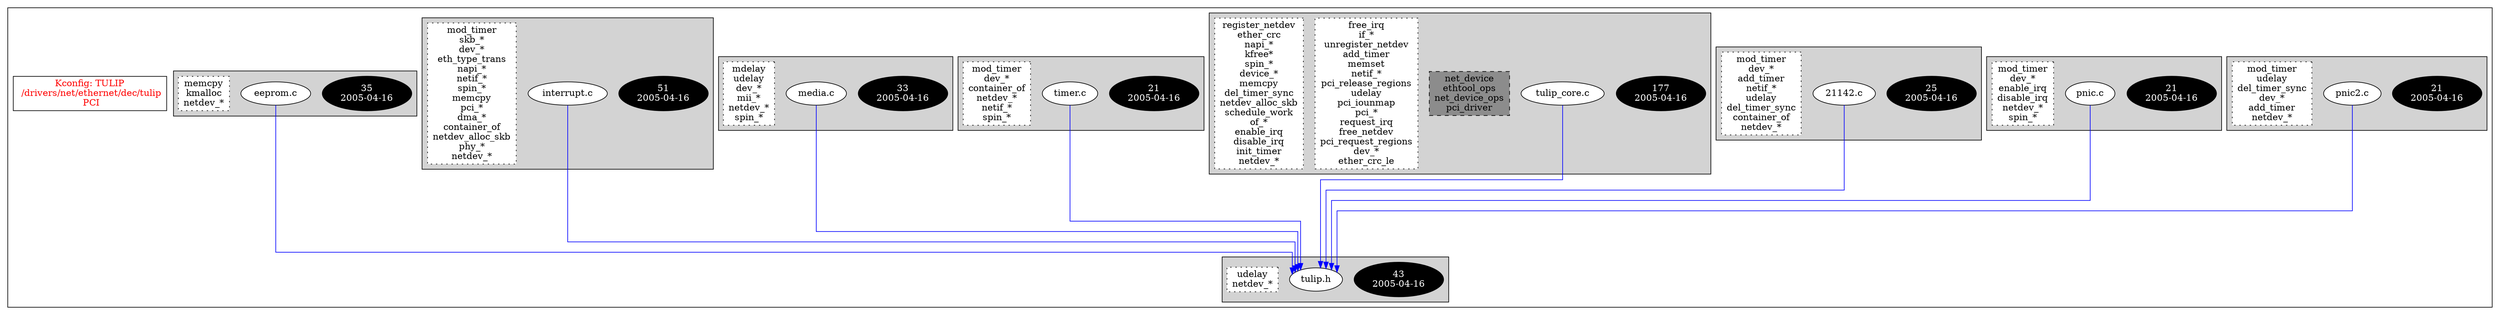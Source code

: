 digraph Driver {
	ranksep=2;
	splines=ortho;
	//Symbol: TULIP
	subgraph "cluster_TULIP"{
		subgraph "cluster_pnic2.c" {
			style=filled
			"commit_pnic2.c" [style=filled, fillcolor=black, fontcolor=white, label="21\n2005-04-16"];
			"pnic2.c" [style=filled, fillcolor=white, fontcolor=black, label="pnic2.c\n"];
			"funccall0-pnic2.c" [style="filled,dotted" shape=box, fillcolor=white, fontcolor=black, label="mod_timer\nudelay\ndel_timer_sync\ndev_*\nadd_timer\nnetdev_*\n"];
		}
		subgraph "cluster_pnic.c" {
			style=filled
			"commit_pnic.c" [style=filled, fillcolor=black, fontcolor=white, label="21\n2005-04-16"];
			"pnic.c" [style=filled, fillcolor=white, fontcolor=black, label="pnic.c\n"];
			"funccall0-pnic.c" [style="filled,dotted" shape=box, fillcolor=white, fontcolor=black, label="mod_timer\ndev_*\nenable_irq\ndisable_irq\nnetdev_*\nspin_*\n"];
		}
		subgraph "cluster_21142.c" {
			style=filled
			"commit_21142.c" [style=filled, fillcolor=black, fontcolor=white, label="25\n2005-04-16"];
			"21142.c" [style=filled, fillcolor=white, fontcolor=black, label="21142.c\n"];
			"funccall0-21142.c" [style="filled,dotted" shape=box, fillcolor=white, fontcolor=black, label="mod_timer\ndev_*\nadd_timer\nnetif_*\nudelay\ndel_timer_sync\ncontainer_of\nnetdev_*\n"];
		}
		subgraph "cluster_tulip_core.c" {
			style=filled
			"commit_tulip_core.c" [style=filled, fillcolor=black, fontcolor=white, label="177\n2005-04-16"];
			"tulip_core.c" [style=filled, fillcolor=white, fontcolor=black, label="tulip_core.c\n"];
			"structs-tulip_core.c" [style="filled,dashed" shape=box, fillcolor=grey55, fontcolor=black, label="net_device\nethtool_ops\nnet_device_ops\npci_driver\n"];
			"funccall2-tulip_core.c" [style="filled,dotted" shape=box, fillcolor=white, fontcolor=black, label="free_irq\nif_*\nunregister_netdev\nadd_timer\nmemset\nnetif_*\npci_release_regions\nudelay\npci_iounmap\npci_*\nrequest_irq\nfree_netdev\npci_request_regions\ndev_*\nether_crc_le\n"];
			"funccall1-tulip_core.c" [style="filled,dotted" shape=box, fillcolor=white, fontcolor=black, label="register_netdev\nether_crc\nnapi_*\nkfree*\nspin_*\ndevice_*\nmemcpy\ndel_timer_sync\nnetdev_alloc_skb\nschedule_work\nof_*\nenable_irq\ndisable_irq\ninit_timer\nnetdev_*\n"];
		}
		subgraph "cluster_timer.c" {
			style=filled
			"commit_timer.c" [style=filled, fillcolor=black, fontcolor=white, label="21\n2005-04-16"];
			"timer.c" [style=filled, fillcolor=white, fontcolor=black, label="timer.c\n"];
			"funccall0-timer.c" [style="filled,dotted" shape=box, fillcolor=white, fontcolor=black, label="mod_timer\ndev_*\ncontainer_of\nnetdev_*\nnetif_*\nspin_*\n"];
		}
		subgraph "cluster_media.c" {
			style=filled
			"commit_media.c" [style=filled, fillcolor=black, fontcolor=white, label="33\n2005-04-16"];
			"media.c" [style=filled, fillcolor=white, fontcolor=black, label="media.c\n"];
			"funccall0-media.c" [style="filled,dotted" shape=box, fillcolor=white, fontcolor=black, label="mdelay\nudelay\ndev_*\nmii_*\nnetdev_*\nspin_*\n"];
		}
		subgraph "cluster_interrupt.c" {
			style=filled
			"commit_interrupt.c" [style=filled, fillcolor=black, fontcolor=white, label="51\n2005-04-16"];
			"interrupt.c" [style=filled, fillcolor=white, fontcolor=black, label="interrupt.c\n"];
			"funccall0-interrupt.c" [style="filled,dotted" shape=box, fillcolor=white, fontcolor=black, label="mod_timer\nskb_*\ndev_*\neth_type_trans\nnapi_*\nnetif_*\nspin_*\nmemcpy\npci_*\ndma_*\ncontainer_of\nnetdev_alloc_skb\nphy_*\nnetdev_*\n"];
		}
		subgraph "cluster_eeprom.c" {
			style=filled
			"commit_eeprom.c" [style=filled, fillcolor=black, fontcolor=white, label="35\n2005-04-16"];
			"eeprom.c" [style=filled, fillcolor=white, fontcolor=black, label="eeprom.c\n"];
			"funccall0-eeprom.c" [style="filled,dotted" shape=box, fillcolor=white, fontcolor=black, label="memcpy\nkmalloc\nnetdev_*\n"];
		}
		subgraph "cluster_tulip.h" {
			style=filled
			"commit_tulip.h" [style=filled, fillcolor=black, fontcolor=white, label="43\n2005-04-16"];
			"tulip.h" [style=filled, fillcolor=white, fontcolor=black, label="tulip.h\n"];
			"funccall0-tulip.h" [style="filled,dotted" shape=box, fillcolor=white, fontcolor=black, label="udelay\nnetdev_*\n"];
		}
		"K:TULIP" [label="Kconfig: TULIP\n /drivers/net/ethernet/dec/tulip\n  PCI ", shape=box, fontcolor=red];
	}
"pnic2.c" -> "tulip.h"[color=blue];
"pnic.c" -> "tulip.h"[color=blue];
"21142.c" -> "tulip.h"[color=blue];
"tulip_core.c" -> "tulip.h"[color=blue];
"timer.c" -> "tulip.h"[color=blue];
"media.c" -> "tulip.h"[color=blue];
"interrupt.c" -> "tulip.h"[color=blue];
"eeprom.c" -> "tulip.h"[color=blue];
}
